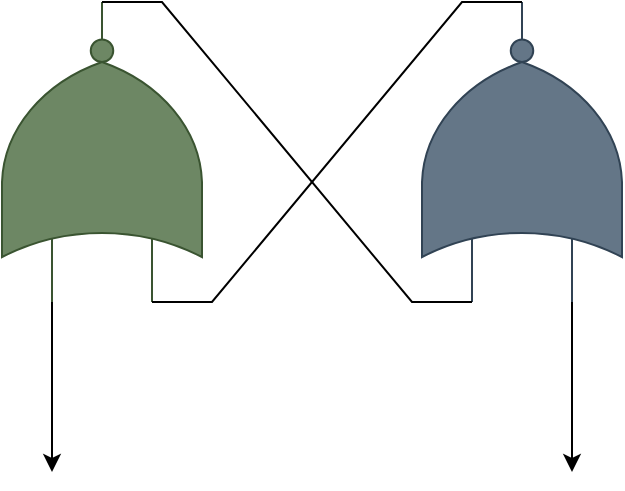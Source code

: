 <mxfile version="28.2.8">
  <diagram name="Page-1" id="Ox1vnlPgtdHQFX5RyRtw">
    <mxGraphModel dx="976" dy="751" grid="1" gridSize="10" guides="1" tooltips="1" connect="1" arrows="1" fold="1" page="1" pageScale="1" pageWidth="850" pageHeight="1100" math="0" shadow="0">
      <root>
        <mxCell id="0" />
        <mxCell id="1" parent="0" />
        <mxCell id="T8sOZnGBhQcUkz-ZeBlH-17" style="rounded=0;orthogonalLoop=1;jettySize=auto;html=1;exitX=0;exitY=0.75;exitDx=0;exitDy=0;exitPerimeter=0;" edge="1" parent="1" source="T8sOZnGBhQcUkz-ZeBlH-1">
          <mxGeometry relative="1" as="geometry">
            <mxPoint x="540" y="480" as="targetPoint" />
          </mxGeometry>
        </mxCell>
        <mxCell id="T8sOZnGBhQcUkz-ZeBlH-1" value="" style="verticalLabelPosition=bottom;shadow=0;dashed=0;align=center;html=1;verticalAlign=top;shape=mxgraph.electrical.logic_gates.logic_gate;operation=or;negating=1;negSize=0.15;rotation=-90;fillColor=#647687;fontColor=#ffffff;strokeColor=#314354;" vertex="1" parent="1">
          <mxGeometry x="440" y="270" width="150" height="100" as="geometry" />
        </mxCell>
        <mxCell id="T8sOZnGBhQcUkz-ZeBlH-15" style="rounded=0;orthogonalLoop=1;jettySize=auto;html=1;exitX=0;exitY=0.25;exitDx=0;exitDy=0;exitPerimeter=0;" edge="1" parent="1" source="T8sOZnGBhQcUkz-ZeBlH-2">
          <mxGeometry relative="1" as="geometry">
            <mxPoint x="280" y="480" as="targetPoint" />
          </mxGeometry>
        </mxCell>
        <mxCell id="T8sOZnGBhQcUkz-ZeBlH-2" value="" style="verticalLabelPosition=bottom;shadow=0;dashed=0;align=center;html=1;verticalAlign=top;shape=mxgraph.electrical.logic_gates.logic_gate;operation=or;negating=1;negSize=0.15;rotation=-90;fillColor=#6d8764;strokeColor=#3A5431;fontColor=#ffffff;" vertex="1" parent="1">
          <mxGeometry x="230" y="270" width="150" height="100" as="geometry" />
        </mxCell>
        <mxCell id="T8sOZnGBhQcUkz-ZeBlH-6" style="edgeStyle=entityRelationEdgeStyle;rounded=0;orthogonalLoop=1;jettySize=auto;html=1;exitX=1;exitY=0.5;exitDx=0;exitDy=0;exitPerimeter=0;entryX=0;entryY=0.25;entryDx=0;entryDy=0;entryPerimeter=0;endArrow=none;endFill=0;" edge="1" parent="1" source="T8sOZnGBhQcUkz-ZeBlH-2" target="T8sOZnGBhQcUkz-ZeBlH-1">
          <mxGeometry relative="1" as="geometry" />
        </mxCell>
        <mxCell id="T8sOZnGBhQcUkz-ZeBlH-8" style="edgeStyle=entityRelationEdgeStyle;rounded=0;orthogonalLoop=1;jettySize=auto;html=1;exitX=1;exitY=0.5;exitDx=0;exitDy=0;exitPerimeter=0;entryX=0;entryY=0.75;entryDx=0;entryDy=0;entryPerimeter=0;endArrow=none;endFill=0;" edge="1" parent="1" source="T8sOZnGBhQcUkz-ZeBlH-1" target="T8sOZnGBhQcUkz-ZeBlH-2">
          <mxGeometry relative="1" as="geometry" />
        </mxCell>
      </root>
    </mxGraphModel>
  </diagram>
</mxfile>

